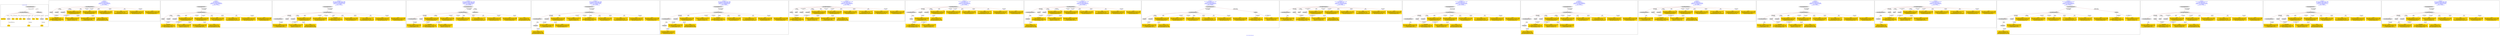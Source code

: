 digraph n0 {
fontcolor="blue"
remincross="true"
label="s10-s-18-artworks.json"
subgraph cluster_0 {
label="1-correct model"
n2[style="filled",color="white",fillcolor="lightgray",label="CulturalHeritageObject1"];
n3[shape="plaintext",style="filled",fillcolor="gold",label="dateCreated"];
n4[style="filled",color="white",fillcolor="lightgray",label="Person1"];
n5[shape="plaintext",style="filled",fillcolor="gold",label="values"];
n6[shape="plaintext",style="filled",fillcolor="gold",label="values"];
n7[shape="plaintext",style="filled",fillcolor="gold",label="values"];
n8[shape="plaintext",style="filled",fillcolor="gold",label="values"];
n9[style="filled",color="white",fillcolor="lightgray",label="Concept1"];
n10[shape="plaintext",style="filled",fillcolor="gold",label="values"];
n11[shape="plaintext",style="filled",fillcolor="gold",label="values"];
n12[style="filled",color="white",fillcolor="lightgray",label="Concept2"];
n13[shape="plaintext",style="filled",fillcolor="gold",label="values"];
n14[style="filled",color="white",fillcolor="lightgray",label="EuropeanaAggregation1"];
n15[style="filled",color="white",fillcolor="lightgray",label="WebResource1"];
n16[shape="plaintext",style="filled",fillcolor="gold",label="values"];
n17[shape="plaintext",style="filled",fillcolor="gold",label="values"];
n18[shape="plaintext",style="filled",fillcolor="gold",label="values"];
}
subgraph cluster_1 {
label="candidate 0\nlink coherence:1.0\nnode coherence:1.0\nconfidence:0.4801321098360325\nmapping score:0.5933773699453442\ncost:12.99996\n-precision:0.54-recall:0.44"
n20[style="filled",color="white",fillcolor="lightgray",label="CulturalHeritageObject1"];
n21[style="filled",color="white",fillcolor="lightgray",label="Person1"];
n22[style="filled",color="white",fillcolor="lightgray",label="Concept1"];
n23[style="filled",color="white",fillcolor="lightgray",label="Document1"];
n24[shape="plaintext",style="filled",fillcolor="gold",label="values\n[CulturalHeritageObject,provenance,0.876]\n[CulturalHeritageObject,description,0.071]\n[CulturalHeritageObject,title,0.036]\n[Document,classLink,0.018]"];
n25[shape="plaintext",style="filled",fillcolor="gold",label="values\n[CulturalHeritageObject,provenance,0.35]\n[CulturalHeritageObject,description,0.329]\n[CulturalHeritageObject,title,0.2]\n[Document,classLink,0.121]"];
n26[shape="plaintext",style="filled",fillcolor="gold",label="values\n[CulturalHeritageObject,description,0.913]\n[CulturalHeritageObject,provenance,0.05]\n[Concept,prefLabel,0.036]\n[CulturalHeritageObject,title,0.001]"];
n27[shape="plaintext",style="filled",fillcolor="gold",label="dateCreated\n[Person,dateOfDeath,0.439]\n[CulturalHeritageObject,created,0.389]\n[CulturalHeritageObject,provenance,0.155]\n[Person,dateOfBirth,0.018]"];
n28[shape="plaintext",style="filled",fillcolor="gold",label="values\n[CulturalHeritageObject,extent,0.599]\n[CulturalHeritageObject,provenance,0.186]\n[Person,nameOfThePerson,0.145]\n[Document,classLink,0.07]"];
n29[shape="plaintext",style="filled",fillcolor="gold",label="values\n[CulturalHeritageObject,provenance,0.429]\n[Person,nameOfThePerson,0.294]\n[Document,classLink,0.159]\n[WebResource,classLink,0.118]"];
n30[shape="plaintext",style="filled",fillcolor="gold",label="values\n[CulturalHeritageObject,medium,0.835]\n[Concept,prefLabel,0.126]\n[CulturalHeritageObject,description,0.038]\n[CulturalHeritageObject,extent,0.001]"];
n31[shape="plaintext",style="filled",fillcolor="gold",label="values\n[CulturalHeritageObject,description,0.491]\n[CulturalHeritageObject,title,0.233]\n[CulturalHeritageObject,provenance,0.152]\n[Document,classLink,0.124]"];
n32[shape="plaintext",style="filled",fillcolor="gold",label="values\n[Document,classLink,0.552]\n[WebResource,classLink,0.433]\n[Person,nameOfThePerson,0.008]\n[CulturalHeritageObject,title,0.006]"];
n33[shape="plaintext",style="filled",fillcolor="gold",label="values\n[CulturalHeritageObject,description,0.588]\n[CulturalHeritageObject,provenance,0.188]\n[CulturalHeritageObject,title,0.137]\n[Document,classLink,0.087]"];
}
subgraph cluster_2 {
label="candidate 1\nlink coherence:1.0\nnode coherence:1.0\nconfidence:0.4801321098360325\nmapping score:0.5933773699453442\ncost:13.99995\n-precision:0.57-recall:0.5"
n35[style="filled",color="white",fillcolor="lightgray",label="CulturalHeritageObject1"];
n36[style="filled",color="white",fillcolor="lightgray",label="Person1"];
n37[style="filled",color="white",fillcolor="lightgray",label="Concept1"];
n38[style="filled",color="white",fillcolor="lightgray",label="Document1"];
n39[style="filled",color="white",fillcolor="lightgray",label="EuropeanaAggregation1"];
n40[shape="plaintext",style="filled",fillcolor="gold",label="values\n[CulturalHeritageObject,provenance,0.876]\n[CulturalHeritageObject,description,0.071]\n[CulturalHeritageObject,title,0.036]\n[Document,classLink,0.018]"];
n41[shape="plaintext",style="filled",fillcolor="gold",label="values\n[CulturalHeritageObject,provenance,0.35]\n[CulturalHeritageObject,description,0.329]\n[CulturalHeritageObject,title,0.2]\n[Document,classLink,0.121]"];
n42[shape="plaintext",style="filled",fillcolor="gold",label="values\n[CulturalHeritageObject,description,0.913]\n[CulturalHeritageObject,provenance,0.05]\n[Concept,prefLabel,0.036]\n[CulturalHeritageObject,title,0.001]"];
n43[shape="plaintext",style="filled",fillcolor="gold",label="dateCreated\n[Person,dateOfDeath,0.439]\n[CulturalHeritageObject,created,0.389]\n[CulturalHeritageObject,provenance,0.155]\n[Person,dateOfBirth,0.018]"];
n44[shape="plaintext",style="filled",fillcolor="gold",label="values\n[CulturalHeritageObject,extent,0.599]\n[CulturalHeritageObject,provenance,0.186]\n[Person,nameOfThePerson,0.145]\n[Document,classLink,0.07]"];
n45[shape="plaintext",style="filled",fillcolor="gold",label="values\n[CulturalHeritageObject,provenance,0.429]\n[Person,nameOfThePerson,0.294]\n[Document,classLink,0.159]\n[WebResource,classLink,0.118]"];
n46[shape="plaintext",style="filled",fillcolor="gold",label="values\n[CulturalHeritageObject,medium,0.835]\n[Concept,prefLabel,0.126]\n[CulturalHeritageObject,description,0.038]\n[CulturalHeritageObject,extent,0.001]"];
n47[shape="plaintext",style="filled",fillcolor="gold",label="values\n[CulturalHeritageObject,description,0.491]\n[CulturalHeritageObject,title,0.233]\n[CulturalHeritageObject,provenance,0.152]\n[Document,classLink,0.124]"];
n48[shape="plaintext",style="filled",fillcolor="gold",label="values\n[Document,classLink,0.552]\n[WebResource,classLink,0.433]\n[Person,nameOfThePerson,0.008]\n[CulturalHeritageObject,title,0.006]"];
n49[shape="plaintext",style="filled",fillcolor="gold",label="values\n[CulturalHeritageObject,description,0.588]\n[CulturalHeritageObject,provenance,0.188]\n[CulturalHeritageObject,title,0.137]\n[Document,classLink,0.087]"];
}
subgraph cluster_3 {
label="candidate 10\nlink coherence:0.9285714285714286\nnode coherence:0.9285714285714286\nconfidence:0.5628486365809199\nmapping score:0.5971400217174495\ncost:112.99995\n-precision:0.57-recall:0.5"
n51[style="filled",color="white",fillcolor="lightgray",label="CulturalHeritageObject1"];
n52[style="filled",color="white",fillcolor="lightgray",label="CulturalHeritageObject2"];
n53[style="filled",color="white",fillcolor="lightgray",label="Person1"];
n54[style="filled",color="white",fillcolor="lightgray",label="Document1"];
n55[style="filled",color="white",fillcolor="lightgray",label="EuropeanaAggregation1"];
n56[shape="plaintext",style="filled",fillcolor="gold",label="values\n[CulturalHeritageObject,provenance,0.876]\n[CulturalHeritageObject,description,0.071]\n[CulturalHeritageObject,title,0.036]\n[Document,classLink,0.018]"];
n57[shape="plaintext",style="filled",fillcolor="gold",label="values\n[CulturalHeritageObject,provenance,0.35]\n[CulturalHeritageObject,description,0.329]\n[CulturalHeritageObject,title,0.2]\n[Document,classLink,0.121]"];
n58[shape="plaintext",style="filled",fillcolor="gold",label="values\n[CulturalHeritageObject,description,0.913]\n[CulturalHeritageObject,provenance,0.05]\n[Concept,prefLabel,0.036]\n[CulturalHeritageObject,title,0.001]"];
n59[shape="plaintext",style="filled",fillcolor="gold",label="dateCreated\n[Person,dateOfDeath,0.439]\n[CulturalHeritageObject,created,0.389]\n[CulturalHeritageObject,provenance,0.155]\n[Person,dateOfBirth,0.018]"];
n60[shape="plaintext",style="filled",fillcolor="gold",label="values\n[CulturalHeritageObject,extent,0.599]\n[CulturalHeritageObject,provenance,0.186]\n[Person,nameOfThePerson,0.145]\n[Document,classLink,0.07]"];
n61[shape="plaintext",style="filled",fillcolor="gold",label="values\n[CulturalHeritageObject,provenance,0.429]\n[Person,nameOfThePerson,0.294]\n[Document,classLink,0.159]\n[WebResource,classLink,0.118]"];
n62[shape="plaintext",style="filled",fillcolor="gold",label="values\n[CulturalHeritageObject,medium,0.835]\n[Concept,prefLabel,0.126]\n[CulturalHeritageObject,description,0.038]\n[CulturalHeritageObject,extent,0.001]"];
n63[shape="plaintext",style="filled",fillcolor="gold",label="values\n[CulturalHeritageObject,description,0.491]\n[CulturalHeritageObject,title,0.233]\n[CulturalHeritageObject,provenance,0.152]\n[Document,classLink,0.124]"];
n64[shape="plaintext",style="filled",fillcolor="gold",label="values\n[Document,classLink,0.552]\n[WebResource,classLink,0.433]\n[Person,nameOfThePerson,0.008]\n[CulturalHeritageObject,title,0.006]"];
n65[shape="plaintext",style="filled",fillcolor="gold",label="values\n[CulturalHeritageObject,description,0.588]\n[CulturalHeritageObject,provenance,0.188]\n[CulturalHeritageObject,title,0.137]\n[Document,classLink,0.087]"];
}
subgraph cluster_4 {
label="candidate 11\nlink coherence:0.9285714285714286\nnode coherence:0.9285714285714286\nconfidence:0.5559552415986536\nmapping score:0.5948422233900275\ncost:112.99994\n-precision:0.64-recall:0.56"
n67[style="filled",color="white",fillcolor="lightgray",label="CulturalHeritageObject1"];
n68[style="filled",color="white",fillcolor="lightgray",label="CulturalHeritageObject2"];
n69[style="filled",color="white",fillcolor="lightgray",label="Person1"];
n70[style="filled",color="white",fillcolor="lightgray",label="EuropeanaAggregation1"];
n71[style="filled",color="white",fillcolor="lightgray",label="WebResource1"];
n72[shape="plaintext",style="filled",fillcolor="gold",label="values\n[CulturalHeritageObject,provenance,0.876]\n[CulturalHeritageObject,description,0.071]\n[CulturalHeritageObject,title,0.036]\n[Document,classLink,0.018]"];
n73[shape="plaintext",style="filled",fillcolor="gold",label="values\n[CulturalHeritageObject,provenance,0.35]\n[CulturalHeritageObject,description,0.329]\n[CulturalHeritageObject,title,0.2]\n[Document,classLink,0.121]"];
n74[shape="plaintext",style="filled",fillcolor="gold",label="values\n[CulturalHeritageObject,description,0.913]\n[CulturalHeritageObject,provenance,0.05]\n[Concept,prefLabel,0.036]\n[CulturalHeritageObject,title,0.001]"];
n75[shape="plaintext",style="filled",fillcolor="gold",label="dateCreated\n[Person,dateOfDeath,0.439]\n[CulturalHeritageObject,created,0.389]\n[CulturalHeritageObject,provenance,0.155]\n[Person,dateOfBirth,0.018]"];
n76[shape="plaintext",style="filled",fillcolor="gold",label="values\n[CulturalHeritageObject,extent,0.599]\n[CulturalHeritageObject,provenance,0.186]\n[Person,nameOfThePerson,0.145]\n[Document,classLink,0.07]"];
n77[shape="plaintext",style="filled",fillcolor="gold",label="values\n[CulturalHeritageObject,provenance,0.429]\n[Person,nameOfThePerson,0.294]\n[Document,classLink,0.159]\n[WebResource,classLink,0.118]"];
n78[shape="plaintext",style="filled",fillcolor="gold",label="values\n[CulturalHeritageObject,medium,0.835]\n[Concept,prefLabel,0.126]\n[CulturalHeritageObject,description,0.038]\n[CulturalHeritageObject,extent,0.001]"];
n79[shape="plaintext",style="filled",fillcolor="gold",label="values\n[Document,classLink,0.552]\n[WebResource,classLink,0.433]\n[Person,nameOfThePerson,0.008]\n[CulturalHeritageObject,title,0.006]"];
n80[shape="plaintext",style="filled",fillcolor="gold",label="values\n[CulturalHeritageObject,description,0.491]\n[CulturalHeritageObject,title,0.233]\n[CulturalHeritageObject,provenance,0.152]\n[Document,classLink,0.124]"];
n81[shape="plaintext",style="filled",fillcolor="gold",label="values\n[CulturalHeritageObject,description,0.588]\n[CulturalHeritageObject,provenance,0.188]\n[CulturalHeritageObject,title,0.137]\n[Document,classLink,0.087]"];
}
subgraph cluster_5 {
label="candidate 12\nlink coherence:0.9285714285714286\nnode coherence:0.9285714285714286\nconfidence:0.5534329853491968\nmapping score:0.5940014713068752\ncost:112.99998\n-precision:0.43-recall:0.38"
n83[style="filled",color="white",fillcolor="lightgray",label="CulturalHeritageObject1"];
n84[style="filled",color="white",fillcolor="lightgray",label="CulturalHeritageObject2"];
n85[style="filled",color="white",fillcolor="lightgray",label="Document1"];
n86[style="filled",color="white",fillcolor="lightgray",label="Document2"];
n87[style="filled",color="white",fillcolor="lightgray",label="EuropeanaAggregation1"];
n88[shape="plaintext",style="filled",fillcolor="gold",label="values\n[CulturalHeritageObject,provenance,0.876]\n[CulturalHeritageObject,description,0.071]\n[CulturalHeritageObject,title,0.036]\n[Document,classLink,0.018]"];
n89[shape="plaintext",style="filled",fillcolor="gold",label="values\n[CulturalHeritageObject,provenance,0.429]\n[Person,nameOfThePerson,0.294]\n[Document,classLink,0.159]\n[WebResource,classLink,0.118]"];
n90[shape="plaintext",style="filled",fillcolor="gold",label="values\n[CulturalHeritageObject,description,0.913]\n[CulturalHeritageObject,provenance,0.05]\n[Concept,prefLabel,0.036]\n[CulturalHeritageObject,title,0.001]"];
n91[shape="plaintext",style="filled",fillcolor="gold",label="dateCreated\n[Person,dateOfDeath,0.439]\n[CulturalHeritageObject,created,0.389]\n[CulturalHeritageObject,provenance,0.155]\n[Person,dateOfBirth,0.018]"];
n92[shape="plaintext",style="filled",fillcolor="gold",label="values\n[CulturalHeritageObject,extent,0.599]\n[CulturalHeritageObject,provenance,0.186]\n[Person,nameOfThePerson,0.145]\n[Document,classLink,0.07]"];
n93[shape="plaintext",style="filled",fillcolor="gold",label="values\n[CulturalHeritageObject,medium,0.835]\n[Concept,prefLabel,0.126]\n[CulturalHeritageObject,description,0.038]\n[CulturalHeritageObject,extent,0.001]"];
n94[shape="plaintext",style="filled",fillcolor="gold",label="values\n[CulturalHeritageObject,description,0.491]\n[CulturalHeritageObject,title,0.233]\n[CulturalHeritageObject,provenance,0.152]\n[Document,classLink,0.124]"];
n95[shape="plaintext",style="filled",fillcolor="gold",label="values\n[CulturalHeritageObject,provenance,0.35]\n[CulturalHeritageObject,description,0.329]\n[CulturalHeritageObject,title,0.2]\n[Document,classLink,0.121]"];
n96[shape="plaintext",style="filled",fillcolor="gold",label="values\n[CulturalHeritageObject,description,0.588]\n[CulturalHeritageObject,provenance,0.188]\n[CulturalHeritageObject,title,0.137]\n[Document,classLink,0.087]"];
n97[shape="plaintext",style="filled",fillcolor="gold",label="values\n[Document,classLink,0.552]\n[WebResource,classLink,0.433]\n[Person,nameOfThePerson,0.008]\n[CulturalHeritageObject,title,0.006]"];
}
subgraph cluster_6 {
label="candidate 13\nlink coherence:0.9285714285714286\nnode coherence:0.9285714285714286\nconfidence:0.5504989620381766\nmapping score:0.5930234635365351\ncost:112.99998\n-precision:0.5-recall:0.44"
n99[style="filled",color="white",fillcolor="lightgray",label="CulturalHeritageObject1"];
n100[style="filled",color="white",fillcolor="lightgray",label="CulturalHeritageObject2"];
n101[style="filled",color="white",fillcolor="lightgray",label="Document1"];
n102[style="filled",color="white",fillcolor="lightgray",label="Document2"];
n103[style="filled",color="white",fillcolor="lightgray",label="EuropeanaAggregation1"];
n104[shape="plaintext",style="filled",fillcolor="gold",label="values\n[CulturalHeritageObject,provenance,0.876]\n[CulturalHeritageObject,description,0.071]\n[CulturalHeritageObject,title,0.036]\n[Document,classLink,0.018]"];
n105[shape="plaintext",style="filled",fillcolor="gold",label="values\n[CulturalHeritageObject,provenance,0.429]\n[Person,nameOfThePerson,0.294]\n[Document,classLink,0.159]\n[WebResource,classLink,0.118]"];
n106[shape="plaintext",style="filled",fillcolor="gold",label="values\n[CulturalHeritageObject,description,0.913]\n[CulturalHeritageObject,provenance,0.05]\n[Concept,prefLabel,0.036]\n[CulturalHeritageObject,title,0.001]"];
n107[shape="plaintext",style="filled",fillcolor="gold",label="dateCreated\n[Person,dateOfDeath,0.439]\n[CulturalHeritageObject,created,0.389]\n[CulturalHeritageObject,provenance,0.155]\n[Person,dateOfBirth,0.018]"];
n108[shape="plaintext",style="filled",fillcolor="gold",label="values\n[CulturalHeritageObject,extent,0.599]\n[CulturalHeritageObject,provenance,0.186]\n[Person,nameOfThePerson,0.145]\n[Document,classLink,0.07]"];
n109[shape="plaintext",style="filled",fillcolor="gold",label="values\n[CulturalHeritageObject,medium,0.835]\n[Concept,prefLabel,0.126]\n[CulturalHeritageObject,description,0.038]\n[CulturalHeritageObject,extent,0.001]"];
n110[shape="plaintext",style="filled",fillcolor="gold",label="values\n[CulturalHeritageObject,provenance,0.35]\n[CulturalHeritageObject,description,0.329]\n[CulturalHeritageObject,title,0.2]\n[Document,classLink,0.121]"];
n111[shape="plaintext",style="filled",fillcolor="gold",label="values\n[Document,classLink,0.552]\n[WebResource,classLink,0.433]\n[Person,nameOfThePerson,0.008]\n[CulturalHeritageObject,title,0.006]"];
n112[shape="plaintext",style="filled",fillcolor="gold",label="values\n[CulturalHeritageObject,description,0.588]\n[CulturalHeritageObject,provenance,0.188]\n[CulturalHeritageObject,title,0.137]\n[Document,classLink,0.087]"];
n113[shape="plaintext",style="filled",fillcolor="gold",label="values\n[CulturalHeritageObject,description,0.491]\n[CulturalHeritageObject,title,0.233]\n[CulturalHeritageObject,provenance,0.152]\n[Document,classLink,0.124]"];
}
subgraph cluster_7 {
label="candidate 14\nlink coherence:0.9285714285714286\nnode coherence:1.0\nconfidence:0.4801321098360325\nmapping score:0.5933773699453442\ncost:13.99996\n-precision:0.5-recall:0.44"
n115[style="filled",color="white",fillcolor="lightgray",label="CulturalHeritageObject1"];
n116[style="filled",color="white",fillcolor="lightgray",label="Person1"];
n117[style="filled",color="white",fillcolor="lightgray",label="Place1"];
n118[style="filled",color="white",fillcolor="lightgray",label="Concept1"];
n119[style="filled",color="white",fillcolor="lightgray",label="Document1"];
n120[shape="plaintext",style="filled",fillcolor="gold",label="values\n[CulturalHeritageObject,provenance,0.876]\n[CulturalHeritageObject,description,0.071]\n[CulturalHeritageObject,title,0.036]\n[Document,classLink,0.018]"];
n121[shape="plaintext",style="filled",fillcolor="gold",label="values\n[CulturalHeritageObject,provenance,0.35]\n[CulturalHeritageObject,description,0.329]\n[CulturalHeritageObject,title,0.2]\n[Document,classLink,0.121]"];
n122[shape="plaintext",style="filled",fillcolor="gold",label="values\n[CulturalHeritageObject,description,0.913]\n[CulturalHeritageObject,provenance,0.05]\n[Concept,prefLabel,0.036]\n[CulturalHeritageObject,title,0.001]"];
n123[shape="plaintext",style="filled",fillcolor="gold",label="dateCreated\n[Person,dateOfDeath,0.439]\n[CulturalHeritageObject,created,0.389]\n[CulturalHeritageObject,provenance,0.155]\n[Person,dateOfBirth,0.018]"];
n124[shape="plaintext",style="filled",fillcolor="gold",label="values\n[CulturalHeritageObject,extent,0.599]\n[CulturalHeritageObject,provenance,0.186]\n[Person,nameOfThePerson,0.145]\n[Document,classLink,0.07]"];
n125[shape="plaintext",style="filled",fillcolor="gold",label="values\n[CulturalHeritageObject,provenance,0.429]\n[Person,nameOfThePerson,0.294]\n[Document,classLink,0.159]\n[WebResource,classLink,0.118]"];
n126[shape="plaintext",style="filled",fillcolor="gold",label="values\n[CulturalHeritageObject,medium,0.835]\n[Concept,prefLabel,0.126]\n[CulturalHeritageObject,description,0.038]\n[CulturalHeritageObject,extent,0.001]"];
n127[shape="plaintext",style="filled",fillcolor="gold",label="values\n[CulturalHeritageObject,description,0.491]\n[CulturalHeritageObject,title,0.233]\n[CulturalHeritageObject,provenance,0.152]\n[Document,classLink,0.124]"];
n128[shape="plaintext",style="filled",fillcolor="gold",label="values\n[Document,classLink,0.552]\n[WebResource,classLink,0.433]\n[Person,nameOfThePerson,0.008]\n[CulturalHeritageObject,title,0.006]"];
n129[shape="plaintext",style="filled",fillcolor="gold",label="values\n[CulturalHeritageObject,description,0.588]\n[CulturalHeritageObject,provenance,0.188]\n[CulturalHeritageObject,title,0.137]\n[Document,classLink,0.087]"];
}
subgraph cluster_8 {
label="candidate 15\nlink coherence:0.9285714285714286\nnode coherence:1.0\nconfidence:0.4801321098360325\nmapping score:0.5933773699453442\ncost:112.99998\n-precision:0.43-recall:0.38"
n131[style="filled",color="white",fillcolor="lightgray",label="CulturalHeritageObject1"];
n132[style="filled",color="white",fillcolor="lightgray",label="CulturalHeritageObject2"];
n133[style="filled",color="white",fillcolor="lightgray",label="Concept1"];
n134[style="filled",color="white",fillcolor="lightgray",label="Document1"];
n135[style="filled",color="white",fillcolor="lightgray",label="Person1"];
n136[shape="plaintext",style="filled",fillcolor="gold",label="values\n[CulturalHeritageObject,provenance,0.876]\n[CulturalHeritageObject,description,0.071]\n[CulturalHeritageObject,title,0.036]\n[Document,classLink,0.018]"];
n137[shape="plaintext",style="filled",fillcolor="gold",label="values\n[CulturalHeritageObject,provenance,0.35]\n[CulturalHeritageObject,description,0.329]\n[CulturalHeritageObject,title,0.2]\n[Document,classLink,0.121]"];
n138[shape="plaintext",style="filled",fillcolor="gold",label="values\n[CulturalHeritageObject,description,0.913]\n[CulturalHeritageObject,provenance,0.05]\n[Concept,prefLabel,0.036]\n[CulturalHeritageObject,title,0.001]"];
n139[shape="plaintext",style="filled",fillcolor="gold",label="dateCreated\n[Person,dateOfDeath,0.439]\n[CulturalHeritageObject,created,0.389]\n[CulturalHeritageObject,provenance,0.155]\n[Person,dateOfBirth,0.018]"];
n140[shape="plaintext",style="filled",fillcolor="gold",label="values\n[CulturalHeritageObject,extent,0.599]\n[CulturalHeritageObject,provenance,0.186]\n[Person,nameOfThePerson,0.145]\n[Document,classLink,0.07]"];
n141[shape="plaintext",style="filled",fillcolor="gold",label="values\n[CulturalHeritageObject,provenance,0.429]\n[Person,nameOfThePerson,0.294]\n[Document,classLink,0.159]\n[WebResource,classLink,0.118]"];
n142[shape="plaintext",style="filled",fillcolor="gold",label="values\n[CulturalHeritageObject,medium,0.835]\n[Concept,prefLabel,0.126]\n[CulturalHeritageObject,description,0.038]\n[CulturalHeritageObject,extent,0.001]"];
n143[shape="plaintext",style="filled",fillcolor="gold",label="values\n[CulturalHeritageObject,description,0.491]\n[CulturalHeritageObject,title,0.233]\n[CulturalHeritageObject,provenance,0.152]\n[Document,classLink,0.124]"];
n144[shape="plaintext",style="filled",fillcolor="gold",label="values\n[Document,classLink,0.552]\n[WebResource,classLink,0.433]\n[Person,nameOfThePerson,0.008]\n[CulturalHeritageObject,title,0.006]"];
n145[shape="plaintext",style="filled",fillcolor="gold",label="values\n[CulturalHeritageObject,description,0.588]\n[CulturalHeritageObject,provenance,0.188]\n[CulturalHeritageObject,title,0.137]\n[Document,classLink,0.087]"];
}
subgraph cluster_9 {
label="candidate 16\nlink coherence:0.9285714285714286\nnode coherence:1.0\nconfidence:0.4801321098360325\nmapping score:0.5933773699453442\ncost:113.009962\n-precision:0.43-recall:0.38"
n147[style="filled",color="white",fillcolor="lightgray",label="CulturalHeritageObject1"];
n148[style="filled",color="white",fillcolor="lightgray",label="CulturalHeritageObject2"];
n149[style="filled",color="white",fillcolor="lightgray",label="Person1"];
n150[style="filled",color="white",fillcolor="lightgray",label="Document2"];
n151[style="filled",color="white",fillcolor="lightgray",label="Concept1"];
n152[shape="plaintext",style="filled",fillcolor="gold",label="values\n[CulturalHeritageObject,provenance,0.876]\n[CulturalHeritageObject,description,0.071]\n[CulturalHeritageObject,title,0.036]\n[Document,classLink,0.018]"];
n153[shape="plaintext",style="filled",fillcolor="gold",label="values\n[CulturalHeritageObject,provenance,0.35]\n[CulturalHeritageObject,description,0.329]\n[CulturalHeritageObject,title,0.2]\n[Document,classLink,0.121]"];
n154[shape="plaintext",style="filled",fillcolor="gold",label="values\n[CulturalHeritageObject,description,0.913]\n[CulturalHeritageObject,provenance,0.05]\n[Concept,prefLabel,0.036]\n[CulturalHeritageObject,title,0.001]"];
n155[shape="plaintext",style="filled",fillcolor="gold",label="dateCreated\n[Person,dateOfDeath,0.439]\n[CulturalHeritageObject,created,0.389]\n[CulturalHeritageObject,provenance,0.155]\n[Person,dateOfBirth,0.018]"];
n156[shape="plaintext",style="filled",fillcolor="gold",label="values\n[CulturalHeritageObject,extent,0.599]\n[CulturalHeritageObject,provenance,0.186]\n[Person,nameOfThePerson,0.145]\n[Document,classLink,0.07]"];
n157[shape="plaintext",style="filled",fillcolor="gold",label="values\n[CulturalHeritageObject,provenance,0.429]\n[Person,nameOfThePerson,0.294]\n[Document,classLink,0.159]\n[WebResource,classLink,0.118]"];
n158[shape="plaintext",style="filled",fillcolor="gold",label="values\n[CulturalHeritageObject,medium,0.835]\n[Concept,prefLabel,0.126]\n[CulturalHeritageObject,description,0.038]\n[CulturalHeritageObject,extent,0.001]"];
n159[shape="plaintext",style="filled",fillcolor="gold",label="values\n[CulturalHeritageObject,description,0.491]\n[CulturalHeritageObject,title,0.233]\n[CulturalHeritageObject,provenance,0.152]\n[Document,classLink,0.124]"];
n160[shape="plaintext",style="filled",fillcolor="gold",label="values\n[CulturalHeritageObject,description,0.588]\n[CulturalHeritageObject,provenance,0.188]\n[CulturalHeritageObject,title,0.137]\n[Document,classLink,0.087]"];
n161[shape="plaintext",style="filled",fillcolor="gold",label="values\n[Document,classLink,0.552]\n[WebResource,classLink,0.433]\n[Person,nameOfThePerson,0.008]\n[CulturalHeritageObject,title,0.006]"];
}
subgraph cluster_10 {
label="candidate 17\nlink coherence:0.9285714285714286\nnode coherence:1.0\nconfidence:0.4801321098360325\nmapping score:0.5933773699453442\ncost:113.009982\n-precision:0.5-recall:0.44"
n163[style="filled",color="white",fillcolor="lightgray",label="CulturalHeritageObject1"];
n164[style="filled",color="white",fillcolor="lightgray",label="Concept1"];
n165[style="filled",color="white",fillcolor="lightgray",label="Document1"];
n166[style="filled",color="white",fillcolor="lightgray",label="EuropeanaAggregation1"];
n167[style="filled",color="white",fillcolor="lightgray",label="Person1"];
n168[shape="plaintext",style="filled",fillcolor="gold",label="values\n[CulturalHeritageObject,provenance,0.876]\n[CulturalHeritageObject,description,0.071]\n[CulturalHeritageObject,title,0.036]\n[Document,classLink,0.018]"];
n169[shape="plaintext",style="filled",fillcolor="gold",label="values\n[CulturalHeritageObject,provenance,0.35]\n[CulturalHeritageObject,description,0.329]\n[CulturalHeritageObject,title,0.2]\n[Document,classLink,0.121]"];
n170[shape="plaintext",style="filled",fillcolor="gold",label="values\n[CulturalHeritageObject,description,0.913]\n[CulturalHeritageObject,provenance,0.05]\n[Concept,prefLabel,0.036]\n[CulturalHeritageObject,title,0.001]"];
n171[shape="plaintext",style="filled",fillcolor="gold",label="dateCreated\n[Person,dateOfDeath,0.439]\n[CulturalHeritageObject,created,0.389]\n[CulturalHeritageObject,provenance,0.155]\n[Person,dateOfBirth,0.018]"];
n172[shape="plaintext",style="filled",fillcolor="gold",label="values\n[CulturalHeritageObject,extent,0.599]\n[CulturalHeritageObject,provenance,0.186]\n[Person,nameOfThePerson,0.145]\n[Document,classLink,0.07]"];
n173[shape="plaintext",style="filled",fillcolor="gold",label="values\n[CulturalHeritageObject,provenance,0.429]\n[Person,nameOfThePerson,0.294]\n[Document,classLink,0.159]\n[WebResource,classLink,0.118]"];
n174[shape="plaintext",style="filled",fillcolor="gold",label="values\n[CulturalHeritageObject,medium,0.835]\n[Concept,prefLabel,0.126]\n[CulturalHeritageObject,description,0.038]\n[CulturalHeritageObject,extent,0.001]"];
n175[shape="plaintext",style="filled",fillcolor="gold",label="values\n[CulturalHeritageObject,description,0.491]\n[CulturalHeritageObject,title,0.233]\n[CulturalHeritageObject,provenance,0.152]\n[Document,classLink,0.124]"];
n176[shape="plaintext",style="filled",fillcolor="gold",label="values\n[Document,classLink,0.552]\n[WebResource,classLink,0.433]\n[Person,nameOfThePerson,0.008]\n[CulturalHeritageObject,title,0.006]"];
n177[shape="plaintext",style="filled",fillcolor="gold",label="values\n[CulturalHeritageObject,description,0.588]\n[CulturalHeritageObject,provenance,0.188]\n[CulturalHeritageObject,title,0.137]\n[Document,classLink,0.087]"];
}
subgraph cluster_11 {
label="candidate 18\nlink coherence:0.9285714285714286\nnode coherence:1.0\nconfidence:0.47661072009015293\nmapping score:0.5922035733633843\ncost:13.99996\n-precision:0.43-recall:0.38"
n179[style="filled",color="white",fillcolor="lightgray",label="CulturalHeritageObject1"];
n180[style="filled",color="white",fillcolor="lightgray",label="CulturalHeritageObject2"];
n181[style="filled",color="white",fillcolor="lightgray",label="Person1"];
n182[style="filled",color="white",fillcolor="lightgray",label="Place1"];
n183[style="filled",color="white",fillcolor="lightgray",label="Document1"];
n184[shape="plaintext",style="filled",fillcolor="gold",label="values\n[CulturalHeritageObject,provenance,0.876]\n[CulturalHeritageObject,description,0.071]\n[CulturalHeritageObject,title,0.036]\n[Document,classLink,0.018]"];
n185[shape="plaintext",style="filled",fillcolor="gold",label="values\n[CulturalHeritageObject,provenance,0.35]\n[CulturalHeritageObject,description,0.329]\n[CulturalHeritageObject,title,0.2]\n[Document,classLink,0.121]"];
n186[shape="plaintext",style="filled",fillcolor="gold",label="dateCreated\n[Person,dateOfDeath,0.439]\n[CulturalHeritageObject,created,0.389]\n[CulturalHeritageObject,provenance,0.155]\n[Person,dateOfBirth,0.018]"];
n187[shape="plaintext",style="filled",fillcolor="gold",label="values\n[CulturalHeritageObject,extent,0.599]\n[CulturalHeritageObject,provenance,0.186]\n[Person,nameOfThePerson,0.145]\n[Document,classLink,0.07]"];
n188[shape="plaintext",style="filled",fillcolor="gold",label="values\n[CulturalHeritageObject,provenance,0.429]\n[Person,nameOfThePerson,0.294]\n[Document,classLink,0.159]\n[WebResource,classLink,0.118]"];
n189[shape="plaintext",style="filled",fillcolor="gold",label="values\n[CulturalHeritageObject,medium,0.835]\n[Concept,prefLabel,0.126]\n[CulturalHeritageObject,description,0.038]\n[CulturalHeritageObject,extent,0.001]"];
n190[shape="plaintext",style="filled",fillcolor="gold",label="values\n[CulturalHeritageObject,description,0.491]\n[CulturalHeritageObject,title,0.233]\n[CulturalHeritageObject,provenance,0.152]\n[Document,classLink,0.124]"];
n191[shape="plaintext",style="filled",fillcolor="gold",label="values\n[Document,classLink,0.552]\n[WebResource,classLink,0.433]\n[Person,nameOfThePerson,0.008]\n[CulturalHeritageObject,title,0.006]"];
n192[shape="plaintext",style="filled",fillcolor="gold",label="values\n[CulturalHeritageObject,description,0.588]\n[CulturalHeritageObject,provenance,0.188]\n[CulturalHeritageObject,title,0.137]\n[Document,classLink,0.087]"];
n193[shape="plaintext",style="filled",fillcolor="gold",label="values\n[CulturalHeritageObject,description,0.913]\n[CulturalHeritageObject,provenance,0.05]\n[Concept,prefLabel,0.036]\n[CulturalHeritageObject,title,0.001]"];
}
subgraph cluster_12 {
label="candidate 19\nlink coherence:0.9285714285714286\nnode coherence:1.0\nconfidence:0.47661072009015293\nmapping score:0.5922035733633843\ncost:113.009962\n-precision:0.43-recall:0.38"
n195[style="filled",color="white",fillcolor="lightgray",label="CulturalHeritageObject1"];
n196[style="filled",color="white",fillcolor="lightgray",label="CulturalHeritageObject2"];
n197[style="filled",color="white",fillcolor="lightgray",label="Person1"];
n198[style="filled",color="white",fillcolor="lightgray",label="Document1"];
n199[style="filled",color="white",fillcolor="lightgray",label="EuropeanaAggregation1"];
n200[shape="plaintext",style="filled",fillcolor="gold",label="values\n[CulturalHeritageObject,provenance,0.876]\n[CulturalHeritageObject,description,0.071]\n[CulturalHeritageObject,title,0.036]\n[Document,classLink,0.018]"];
n201[shape="plaintext",style="filled",fillcolor="gold",label="values\n[CulturalHeritageObject,provenance,0.35]\n[CulturalHeritageObject,description,0.329]\n[CulturalHeritageObject,title,0.2]\n[Document,classLink,0.121]"];
n202[shape="plaintext",style="filled",fillcolor="gold",label="dateCreated\n[Person,dateOfDeath,0.439]\n[CulturalHeritageObject,created,0.389]\n[CulturalHeritageObject,provenance,0.155]\n[Person,dateOfBirth,0.018]"];
n203[shape="plaintext",style="filled",fillcolor="gold",label="values\n[CulturalHeritageObject,extent,0.599]\n[CulturalHeritageObject,provenance,0.186]\n[Person,nameOfThePerson,0.145]\n[Document,classLink,0.07]"];
n204[shape="plaintext",style="filled",fillcolor="gold",label="values\n[CulturalHeritageObject,provenance,0.429]\n[Person,nameOfThePerson,0.294]\n[Document,classLink,0.159]\n[WebResource,classLink,0.118]"];
n205[shape="plaintext",style="filled",fillcolor="gold",label="values\n[CulturalHeritageObject,medium,0.835]\n[Concept,prefLabel,0.126]\n[CulturalHeritageObject,description,0.038]\n[CulturalHeritageObject,extent,0.001]"];
n206[shape="plaintext",style="filled",fillcolor="gold",label="values\n[CulturalHeritageObject,description,0.491]\n[CulturalHeritageObject,title,0.233]\n[CulturalHeritageObject,provenance,0.152]\n[Document,classLink,0.124]"];
n207[shape="plaintext",style="filled",fillcolor="gold",label="values\n[Document,classLink,0.552]\n[WebResource,classLink,0.433]\n[Person,nameOfThePerson,0.008]\n[CulturalHeritageObject,title,0.006]"];
n208[shape="plaintext",style="filled",fillcolor="gold",label="values\n[CulturalHeritageObject,description,0.588]\n[CulturalHeritageObject,provenance,0.188]\n[CulturalHeritageObject,title,0.137]\n[Document,classLink,0.087]"];
n209[shape="plaintext",style="filled",fillcolor="gold",label="values\n[CulturalHeritageObject,description,0.913]\n[CulturalHeritageObject,provenance,0.05]\n[Concept,prefLabel,0.036]\n[CulturalHeritageObject,title,0.001]"];
}
subgraph cluster_13 {
label="candidate 2\nlink coherence:1.0\nnode coherence:1.0\nconfidence:0.4801321098360325\nmapping score:0.5933773699453442\ncost:14.99994\n-precision:0.53-recall:0.5"
n211[style="filled",color="white",fillcolor="lightgray",label="CulturalHeritageObject1"];
n212[style="filled",color="white",fillcolor="lightgray",label="CulturalHeritageObject2"];
n213[style="filled",color="white",fillcolor="lightgray",label="Person1"];
n214[style="filled",color="white",fillcolor="lightgray",label="Concept1"];
n215[style="filled",color="white",fillcolor="lightgray",label="Document2"];
n216[style="filled",color="white",fillcolor="lightgray",label="EuropeanaAggregation1"];
n217[shape="plaintext",style="filled",fillcolor="gold",label="values\n[CulturalHeritageObject,provenance,0.876]\n[CulturalHeritageObject,description,0.071]\n[CulturalHeritageObject,title,0.036]\n[Document,classLink,0.018]"];
n218[shape="plaintext",style="filled",fillcolor="gold",label="values\n[CulturalHeritageObject,provenance,0.35]\n[CulturalHeritageObject,description,0.329]\n[CulturalHeritageObject,title,0.2]\n[Document,classLink,0.121]"];
n219[shape="plaintext",style="filled",fillcolor="gold",label="values\n[CulturalHeritageObject,description,0.913]\n[CulturalHeritageObject,provenance,0.05]\n[Concept,prefLabel,0.036]\n[CulturalHeritageObject,title,0.001]"];
n220[shape="plaintext",style="filled",fillcolor="gold",label="dateCreated\n[Person,dateOfDeath,0.439]\n[CulturalHeritageObject,created,0.389]\n[CulturalHeritageObject,provenance,0.155]\n[Person,dateOfBirth,0.018]"];
n221[shape="plaintext",style="filled",fillcolor="gold",label="values\n[CulturalHeritageObject,extent,0.599]\n[CulturalHeritageObject,provenance,0.186]\n[Person,nameOfThePerson,0.145]\n[Document,classLink,0.07]"];
n222[shape="plaintext",style="filled",fillcolor="gold",label="values\n[CulturalHeritageObject,provenance,0.429]\n[Person,nameOfThePerson,0.294]\n[Document,classLink,0.159]\n[WebResource,classLink,0.118]"];
n223[shape="plaintext",style="filled",fillcolor="gold",label="values\n[CulturalHeritageObject,medium,0.835]\n[Concept,prefLabel,0.126]\n[CulturalHeritageObject,description,0.038]\n[CulturalHeritageObject,extent,0.001]"];
n224[shape="plaintext",style="filled",fillcolor="gold",label="values\n[CulturalHeritageObject,description,0.491]\n[CulturalHeritageObject,title,0.233]\n[CulturalHeritageObject,provenance,0.152]\n[Document,classLink,0.124]"];
n225[shape="plaintext",style="filled",fillcolor="gold",label="values\n[CulturalHeritageObject,description,0.588]\n[CulturalHeritageObject,provenance,0.188]\n[CulturalHeritageObject,title,0.137]\n[Document,classLink,0.087]"];
n226[shape="plaintext",style="filled",fillcolor="gold",label="values\n[Document,classLink,0.552]\n[WebResource,classLink,0.433]\n[Person,nameOfThePerson,0.008]\n[CulturalHeritageObject,title,0.006]"];
}
subgraph cluster_14 {
label="candidate 3\nlink coherence:1.0\nnode coherence:1.0\nconfidence:0.47661072009015293\nmapping score:0.5922035733633843\ncost:12.99996\n-precision:0.46-recall:0.38"
n228[style="filled",color="white",fillcolor="lightgray",label="CulturalHeritageObject1"];
n229[style="filled",color="white",fillcolor="lightgray",label="CulturalHeritageObject2"];
n230[style="filled",color="white",fillcolor="lightgray",label="Person1"];
n231[style="filled",color="white",fillcolor="lightgray",label="Document1"];
n232[shape="plaintext",style="filled",fillcolor="gold",label="values\n[CulturalHeritageObject,provenance,0.876]\n[CulturalHeritageObject,description,0.071]\n[CulturalHeritageObject,title,0.036]\n[Document,classLink,0.018]"];
n233[shape="plaintext",style="filled",fillcolor="gold",label="values\n[CulturalHeritageObject,provenance,0.35]\n[CulturalHeritageObject,description,0.329]\n[CulturalHeritageObject,title,0.2]\n[Document,classLink,0.121]"];
n234[shape="plaintext",style="filled",fillcolor="gold",label="dateCreated\n[Person,dateOfDeath,0.439]\n[CulturalHeritageObject,created,0.389]\n[CulturalHeritageObject,provenance,0.155]\n[Person,dateOfBirth,0.018]"];
n235[shape="plaintext",style="filled",fillcolor="gold",label="values\n[CulturalHeritageObject,extent,0.599]\n[CulturalHeritageObject,provenance,0.186]\n[Person,nameOfThePerson,0.145]\n[Document,classLink,0.07]"];
n236[shape="plaintext",style="filled",fillcolor="gold",label="values\n[CulturalHeritageObject,provenance,0.429]\n[Person,nameOfThePerson,0.294]\n[Document,classLink,0.159]\n[WebResource,classLink,0.118]"];
n237[shape="plaintext",style="filled",fillcolor="gold",label="values\n[CulturalHeritageObject,medium,0.835]\n[Concept,prefLabel,0.126]\n[CulturalHeritageObject,description,0.038]\n[CulturalHeritageObject,extent,0.001]"];
n238[shape="plaintext",style="filled",fillcolor="gold",label="values\n[CulturalHeritageObject,description,0.491]\n[CulturalHeritageObject,title,0.233]\n[CulturalHeritageObject,provenance,0.152]\n[Document,classLink,0.124]"];
n239[shape="plaintext",style="filled",fillcolor="gold",label="values\n[Document,classLink,0.552]\n[WebResource,classLink,0.433]\n[Person,nameOfThePerson,0.008]\n[CulturalHeritageObject,title,0.006]"];
n240[shape="plaintext",style="filled",fillcolor="gold",label="values\n[CulturalHeritageObject,description,0.588]\n[CulturalHeritageObject,provenance,0.188]\n[CulturalHeritageObject,title,0.137]\n[Document,classLink,0.087]"];
n241[shape="plaintext",style="filled",fillcolor="gold",label="values\n[CulturalHeritageObject,description,0.913]\n[CulturalHeritageObject,provenance,0.05]\n[Concept,prefLabel,0.036]\n[CulturalHeritageObject,title,0.001]"];
}
subgraph cluster_15 {
label="candidate 4\nlink coherence:1.0\nnode coherence:1.0\nconfidence:0.47661072009015293\nmapping score:0.5922035733633843\ncost:13.99995\n-precision:0.5-recall:0.44"
n243[style="filled",color="white",fillcolor="lightgray",label="CulturalHeritageObject1"];
n244[style="filled",color="white",fillcolor="lightgray",label="CulturalHeritageObject2"];
n245[style="filled",color="white",fillcolor="lightgray",label="Person1"];
n246[style="filled",color="white",fillcolor="lightgray",label="Document1"];
n247[style="filled",color="white",fillcolor="lightgray",label="EuropeanaAggregation1"];
n248[shape="plaintext",style="filled",fillcolor="gold",label="values\n[CulturalHeritageObject,provenance,0.876]\n[CulturalHeritageObject,description,0.071]\n[CulturalHeritageObject,title,0.036]\n[Document,classLink,0.018]"];
n249[shape="plaintext",style="filled",fillcolor="gold",label="values\n[CulturalHeritageObject,provenance,0.35]\n[CulturalHeritageObject,description,0.329]\n[CulturalHeritageObject,title,0.2]\n[Document,classLink,0.121]"];
n250[shape="plaintext",style="filled",fillcolor="gold",label="dateCreated\n[Person,dateOfDeath,0.439]\n[CulturalHeritageObject,created,0.389]\n[CulturalHeritageObject,provenance,0.155]\n[Person,dateOfBirth,0.018]"];
n251[shape="plaintext",style="filled",fillcolor="gold",label="values\n[CulturalHeritageObject,extent,0.599]\n[CulturalHeritageObject,provenance,0.186]\n[Person,nameOfThePerson,0.145]\n[Document,classLink,0.07]"];
n252[shape="plaintext",style="filled",fillcolor="gold",label="values\n[CulturalHeritageObject,provenance,0.429]\n[Person,nameOfThePerson,0.294]\n[Document,classLink,0.159]\n[WebResource,classLink,0.118]"];
n253[shape="plaintext",style="filled",fillcolor="gold",label="values\n[CulturalHeritageObject,medium,0.835]\n[Concept,prefLabel,0.126]\n[CulturalHeritageObject,description,0.038]\n[CulturalHeritageObject,extent,0.001]"];
n254[shape="plaintext",style="filled",fillcolor="gold",label="values\n[CulturalHeritageObject,description,0.491]\n[CulturalHeritageObject,title,0.233]\n[CulturalHeritageObject,provenance,0.152]\n[Document,classLink,0.124]"];
n255[shape="plaintext",style="filled",fillcolor="gold",label="values\n[Document,classLink,0.552]\n[WebResource,classLink,0.433]\n[Person,nameOfThePerson,0.008]\n[CulturalHeritageObject,title,0.006]"];
n256[shape="plaintext",style="filled",fillcolor="gold",label="values\n[CulturalHeritageObject,description,0.588]\n[CulturalHeritageObject,provenance,0.188]\n[CulturalHeritageObject,title,0.137]\n[Document,classLink,0.087]"];
n257[shape="plaintext",style="filled",fillcolor="gold",label="values\n[CulturalHeritageObject,description,0.913]\n[CulturalHeritageObject,provenance,0.05]\n[Concept,prefLabel,0.036]\n[CulturalHeritageObject,title,0.001]"];
}
subgraph cluster_16 {
label="candidate 5\nlink coherence:0.9333333333333333\nnode coherence:1.0\nconfidence:0.4801321098360325\nmapping score:0.5933773699453442\ncost:14.99995\n-precision:0.47-recall:0.44"
n259[style="filled",color="white",fillcolor="lightgray",label="CulturalHeritageObject1"];
n260[style="filled",color="white",fillcolor="lightgray",label="CulturalHeritageObject2"];
n261[style="filled",color="white",fillcolor="lightgray",label="Person1"];
n262[style="filled",color="white",fillcolor="lightgray",label="Place1"];
n263[style="filled",color="white",fillcolor="lightgray",label="Concept1"];
n264[style="filled",color="white",fillcolor="lightgray",label="Document2"];
n265[shape="plaintext",style="filled",fillcolor="gold",label="values\n[CulturalHeritageObject,provenance,0.876]\n[CulturalHeritageObject,description,0.071]\n[CulturalHeritageObject,title,0.036]\n[Document,classLink,0.018]"];
n266[shape="plaintext",style="filled",fillcolor="gold",label="values\n[CulturalHeritageObject,provenance,0.35]\n[CulturalHeritageObject,description,0.329]\n[CulturalHeritageObject,title,0.2]\n[Document,classLink,0.121]"];
n267[shape="plaintext",style="filled",fillcolor="gold",label="values\n[CulturalHeritageObject,description,0.913]\n[CulturalHeritageObject,provenance,0.05]\n[Concept,prefLabel,0.036]\n[CulturalHeritageObject,title,0.001]"];
n268[shape="plaintext",style="filled",fillcolor="gold",label="dateCreated\n[Person,dateOfDeath,0.439]\n[CulturalHeritageObject,created,0.389]\n[CulturalHeritageObject,provenance,0.155]\n[Person,dateOfBirth,0.018]"];
n269[shape="plaintext",style="filled",fillcolor="gold",label="values\n[CulturalHeritageObject,extent,0.599]\n[CulturalHeritageObject,provenance,0.186]\n[Person,nameOfThePerson,0.145]\n[Document,classLink,0.07]"];
n270[shape="plaintext",style="filled",fillcolor="gold",label="values\n[CulturalHeritageObject,provenance,0.429]\n[Person,nameOfThePerson,0.294]\n[Document,classLink,0.159]\n[WebResource,classLink,0.118]"];
n271[shape="plaintext",style="filled",fillcolor="gold",label="values\n[CulturalHeritageObject,medium,0.835]\n[Concept,prefLabel,0.126]\n[CulturalHeritageObject,description,0.038]\n[CulturalHeritageObject,extent,0.001]"];
n272[shape="plaintext",style="filled",fillcolor="gold",label="values\n[CulturalHeritageObject,description,0.491]\n[CulturalHeritageObject,title,0.233]\n[CulturalHeritageObject,provenance,0.152]\n[Document,classLink,0.124]"];
n273[shape="plaintext",style="filled",fillcolor="gold",label="values\n[CulturalHeritageObject,description,0.588]\n[CulturalHeritageObject,provenance,0.188]\n[CulturalHeritageObject,title,0.137]\n[Document,classLink,0.087]"];
n274[shape="plaintext",style="filled",fillcolor="gold",label="values\n[Document,classLink,0.552]\n[WebResource,classLink,0.433]\n[Person,nameOfThePerson,0.008]\n[CulturalHeritageObject,title,0.006]"];
}
subgraph cluster_17 {
label="candidate 6\nlink coherence:0.9333333333333333\nnode coherence:1.0\nconfidence:0.4801321098360325\nmapping score:0.5933773699453442\ncost:114.009972\n-precision:0.47-recall:0.44"
n276[style="filled",color="white",fillcolor="lightgray",label="CulturalHeritageObject1"];
n277[style="filled",color="white",fillcolor="lightgray",label="CulturalHeritageObject2"];
n278[style="filled",color="white",fillcolor="lightgray",label="Concept1"];
n279[style="filled",color="white",fillcolor="lightgray",label="Document2"];
n280[style="filled",color="white",fillcolor="lightgray",label="EuropeanaAggregation1"];
n281[style="filled",color="white",fillcolor="lightgray",label="Person1"];
n282[shape="plaintext",style="filled",fillcolor="gold",label="values\n[CulturalHeritageObject,provenance,0.876]\n[CulturalHeritageObject,description,0.071]\n[CulturalHeritageObject,title,0.036]\n[Document,classLink,0.018]"];
n283[shape="plaintext",style="filled",fillcolor="gold",label="values\n[CulturalHeritageObject,provenance,0.35]\n[CulturalHeritageObject,description,0.329]\n[CulturalHeritageObject,title,0.2]\n[Document,classLink,0.121]"];
n284[shape="plaintext",style="filled",fillcolor="gold",label="values\n[CulturalHeritageObject,description,0.913]\n[CulturalHeritageObject,provenance,0.05]\n[Concept,prefLabel,0.036]\n[CulturalHeritageObject,title,0.001]"];
n285[shape="plaintext",style="filled",fillcolor="gold",label="dateCreated\n[Person,dateOfDeath,0.439]\n[CulturalHeritageObject,created,0.389]\n[CulturalHeritageObject,provenance,0.155]\n[Person,dateOfBirth,0.018]"];
n286[shape="plaintext",style="filled",fillcolor="gold",label="values\n[CulturalHeritageObject,extent,0.599]\n[CulturalHeritageObject,provenance,0.186]\n[Person,nameOfThePerson,0.145]\n[Document,classLink,0.07]"];
n287[shape="plaintext",style="filled",fillcolor="gold",label="values\n[CulturalHeritageObject,provenance,0.429]\n[Person,nameOfThePerson,0.294]\n[Document,classLink,0.159]\n[WebResource,classLink,0.118]"];
n288[shape="plaintext",style="filled",fillcolor="gold",label="values\n[CulturalHeritageObject,medium,0.835]\n[Concept,prefLabel,0.126]\n[CulturalHeritageObject,description,0.038]\n[CulturalHeritageObject,extent,0.001]"];
n289[shape="plaintext",style="filled",fillcolor="gold",label="values\n[CulturalHeritageObject,description,0.491]\n[CulturalHeritageObject,title,0.233]\n[CulturalHeritageObject,provenance,0.152]\n[Document,classLink,0.124]"];
n290[shape="plaintext",style="filled",fillcolor="gold",label="values\n[CulturalHeritageObject,description,0.588]\n[CulturalHeritageObject,provenance,0.188]\n[CulturalHeritageObject,title,0.137]\n[Document,classLink,0.087]"];
n291[shape="plaintext",style="filled",fillcolor="gold",label="values\n[Document,classLink,0.552]\n[WebResource,classLink,0.433]\n[Person,nameOfThePerson,0.008]\n[CulturalHeritageObject,title,0.006]"];
}
subgraph cluster_18 {
label="candidate 7\nlink coherence:0.9333333333333333\nnode coherence:1.0\nconfidence:0.47661072009015293\nmapping score:0.5922035733633843\ncost:14.99995\n-precision:0.47-recall:0.44"
n293[style="filled",color="white",fillcolor="lightgray",label="CulturalHeritageObject1"];
n294[style="filled",color="white",fillcolor="lightgray",label="CulturalHeritageObject2"];
n295[style="filled",color="white",fillcolor="lightgray",label="Person1"];
n296[style="filled",color="white",fillcolor="lightgray",label="Place1"];
n297[style="filled",color="white",fillcolor="lightgray",label="Document1"];
n298[style="filled",color="white",fillcolor="lightgray",label="EuropeanaAggregation1"];
n299[shape="plaintext",style="filled",fillcolor="gold",label="values\n[CulturalHeritageObject,provenance,0.876]\n[CulturalHeritageObject,description,0.071]\n[CulturalHeritageObject,title,0.036]\n[Document,classLink,0.018]"];
n300[shape="plaintext",style="filled",fillcolor="gold",label="values\n[CulturalHeritageObject,provenance,0.35]\n[CulturalHeritageObject,description,0.329]\n[CulturalHeritageObject,title,0.2]\n[Document,classLink,0.121]"];
n301[shape="plaintext",style="filled",fillcolor="gold",label="dateCreated\n[Person,dateOfDeath,0.439]\n[CulturalHeritageObject,created,0.389]\n[CulturalHeritageObject,provenance,0.155]\n[Person,dateOfBirth,0.018]"];
n302[shape="plaintext",style="filled",fillcolor="gold",label="values\n[CulturalHeritageObject,extent,0.599]\n[CulturalHeritageObject,provenance,0.186]\n[Person,nameOfThePerson,0.145]\n[Document,classLink,0.07]"];
n303[shape="plaintext",style="filled",fillcolor="gold",label="values\n[CulturalHeritageObject,provenance,0.429]\n[Person,nameOfThePerson,0.294]\n[Document,classLink,0.159]\n[WebResource,classLink,0.118]"];
n304[shape="plaintext",style="filled",fillcolor="gold",label="values\n[CulturalHeritageObject,medium,0.835]\n[Concept,prefLabel,0.126]\n[CulturalHeritageObject,description,0.038]\n[CulturalHeritageObject,extent,0.001]"];
n305[shape="plaintext",style="filled",fillcolor="gold",label="values\n[CulturalHeritageObject,description,0.491]\n[CulturalHeritageObject,title,0.233]\n[CulturalHeritageObject,provenance,0.152]\n[Document,classLink,0.124]"];
n306[shape="plaintext",style="filled",fillcolor="gold",label="values\n[Document,classLink,0.552]\n[WebResource,classLink,0.433]\n[Person,nameOfThePerson,0.008]\n[CulturalHeritageObject,title,0.006]"];
n307[shape="plaintext",style="filled",fillcolor="gold",label="values\n[CulturalHeritageObject,description,0.588]\n[CulturalHeritageObject,provenance,0.188]\n[CulturalHeritageObject,title,0.137]\n[Document,classLink,0.087]"];
n308[shape="plaintext",style="filled",fillcolor="gold",label="values\n[CulturalHeritageObject,description,0.913]\n[CulturalHeritageObject,provenance,0.05]\n[Concept,prefLabel,0.036]\n[CulturalHeritageObject,title,0.001]"];
}
subgraph cluster_19 {
label="candidate 8\nlink coherence:0.9285714285714286\nnode coherence:0.9285714285714286\nconfidence:0.5678744729625\nmapping score:0.5988153005113096\ncost:112.99995\n-precision:0.5-recall:0.44"
n310[style="filled",color="white",fillcolor="lightgray",label="CulturalHeritageObject1"];
n311[style="filled",color="white",fillcolor="lightgray",label="CulturalHeritageObject2"];
n312[style="filled",color="white",fillcolor="lightgray",label="Person1"];
n313[style="filled",color="white",fillcolor="lightgray",label="Document1"];
n314[style="filled",color="white",fillcolor="lightgray",label="EuropeanaAggregation1"];
n315[shape="plaintext",style="filled",fillcolor="gold",label="values\n[CulturalHeritageObject,provenance,0.876]\n[CulturalHeritageObject,description,0.071]\n[CulturalHeritageObject,title,0.036]\n[Document,classLink,0.018]"];
n316[shape="plaintext",style="filled",fillcolor="gold",label="values\n[CulturalHeritageObject,provenance,0.35]\n[CulturalHeritageObject,description,0.329]\n[CulturalHeritageObject,title,0.2]\n[Document,classLink,0.121]"];
n317[shape="plaintext",style="filled",fillcolor="gold",label="values\n[CulturalHeritageObject,description,0.913]\n[CulturalHeritageObject,provenance,0.05]\n[Concept,prefLabel,0.036]\n[CulturalHeritageObject,title,0.001]"];
n318[shape="plaintext",style="filled",fillcolor="gold",label="dateCreated\n[Person,dateOfDeath,0.439]\n[CulturalHeritageObject,created,0.389]\n[CulturalHeritageObject,provenance,0.155]\n[Person,dateOfBirth,0.018]"];
n319[shape="plaintext",style="filled",fillcolor="gold",label="values\n[CulturalHeritageObject,extent,0.599]\n[CulturalHeritageObject,provenance,0.186]\n[Person,nameOfThePerson,0.145]\n[Document,classLink,0.07]"];
n320[shape="plaintext",style="filled",fillcolor="gold",label="values\n[CulturalHeritageObject,provenance,0.429]\n[Person,nameOfThePerson,0.294]\n[Document,classLink,0.159]\n[WebResource,classLink,0.118]"];
n321[shape="plaintext",style="filled",fillcolor="gold",label="values\n[CulturalHeritageObject,medium,0.835]\n[Concept,prefLabel,0.126]\n[CulturalHeritageObject,description,0.038]\n[CulturalHeritageObject,extent,0.001]"];
n322[shape="plaintext",style="filled",fillcolor="gold",label="values\n[CulturalHeritageObject,description,0.491]\n[CulturalHeritageObject,title,0.233]\n[CulturalHeritageObject,provenance,0.152]\n[Document,classLink,0.124]"];
n323[shape="plaintext",style="filled",fillcolor="gold",label="values\n[Document,classLink,0.552]\n[WebResource,classLink,0.433]\n[Person,nameOfThePerson,0.008]\n[CulturalHeritageObject,title,0.006]"];
n324[shape="plaintext",style="filled",fillcolor="gold",label="values\n[CulturalHeritageObject,description,0.588]\n[CulturalHeritageObject,provenance,0.188]\n[CulturalHeritageObject,title,0.137]\n[Document,classLink,0.087]"];
}
subgraph cluster_20 {
label="candidate 9\nlink coherence:0.9285714285714286\nnode coherence:0.9285714285714286\nconfidence:0.5663805384794246\nmapping score:0.5983173223502843\ncost:112.99995\n-precision:0.5-recall:0.44"
n326[style="filled",color="white",fillcolor="lightgray",label="CulturalHeritageObject1"];
n327[style="filled",color="white",fillcolor="lightgray",label="CulturalHeritageObject2"];
n328[style="filled",color="white",fillcolor="lightgray",label="Person1"];
n329[style="filled",color="white",fillcolor="lightgray",label="Document1"];
n330[style="filled",color="white",fillcolor="lightgray",label="EuropeanaAggregation1"];
n331[shape="plaintext",style="filled",fillcolor="gold",label="values\n[CulturalHeritageObject,provenance,0.876]\n[CulturalHeritageObject,description,0.071]\n[CulturalHeritageObject,title,0.036]\n[Document,classLink,0.018]"];
n332[shape="plaintext",style="filled",fillcolor="gold",label="values\n[CulturalHeritageObject,provenance,0.429]\n[Person,nameOfThePerson,0.294]\n[Document,classLink,0.159]\n[WebResource,classLink,0.118]"];
n333[shape="plaintext",style="filled",fillcolor="gold",label="values\n[CulturalHeritageObject,description,0.913]\n[CulturalHeritageObject,provenance,0.05]\n[Concept,prefLabel,0.036]\n[CulturalHeritageObject,title,0.001]"];
n334[shape="plaintext",style="filled",fillcolor="gold",label="dateCreated\n[Person,dateOfDeath,0.439]\n[CulturalHeritageObject,created,0.389]\n[CulturalHeritageObject,provenance,0.155]\n[Person,dateOfBirth,0.018]"];
n335[shape="plaintext",style="filled",fillcolor="gold",label="values\n[CulturalHeritageObject,extent,0.599]\n[CulturalHeritageObject,provenance,0.186]\n[Person,nameOfThePerson,0.145]\n[Document,classLink,0.07]"];
n336[shape="plaintext",style="filled",fillcolor="gold",label="values\n[CulturalHeritageObject,medium,0.835]\n[Concept,prefLabel,0.126]\n[CulturalHeritageObject,description,0.038]\n[CulturalHeritageObject,extent,0.001]"];
n337[shape="plaintext",style="filled",fillcolor="gold",label="values\n[CulturalHeritageObject,provenance,0.35]\n[CulturalHeritageObject,description,0.329]\n[CulturalHeritageObject,title,0.2]\n[Document,classLink,0.121]"];
n338[shape="plaintext",style="filled",fillcolor="gold",label="values\n[Document,classLink,0.552]\n[WebResource,classLink,0.433]\n[Person,nameOfThePerson,0.008]\n[CulturalHeritageObject,title,0.006]"];
n339[shape="plaintext",style="filled",fillcolor="gold",label="values\n[CulturalHeritageObject,description,0.588]\n[CulturalHeritageObject,provenance,0.188]\n[CulturalHeritageObject,title,0.137]\n[Document,classLink,0.087]"];
n340[shape="plaintext",style="filled",fillcolor="gold",label="values\n[CulturalHeritageObject,description,0.491]\n[CulturalHeritageObject,title,0.233]\n[CulturalHeritageObject,provenance,0.152]\n[Document,classLink,0.124]"];
}
n2 -> n3[color="brown",fontcolor="black",label="created"]
n2 -> n4[color="brown",fontcolor="black",label="creator"]
n2 -> n5[color="brown",fontcolor="black",label="description"]
n2 -> n6[color="brown",fontcolor="black",label="extent"]
n2 -> n7[color="brown",fontcolor="black",label="medium"]
n2 -> n8[color="brown",fontcolor="black",label="provenance"]
n2 -> n9[color="brown",fontcolor="black",label="subject"]
n2 -> n10[color="brown",fontcolor="black",label="title"]
n2 -> n11[color="brown",fontcolor="black",label="accessionNumber"]
n2 -> n12[color="brown",fontcolor="black",label="hasType"]
n4 -> n13[color="brown",fontcolor="black",label="nameOfThePerson"]
n14 -> n2[color="brown",fontcolor="black",label="aggregatedCHO"]
n14 -> n15[color="brown",fontcolor="black",label="hasView"]
n15 -> n16[color="brown",fontcolor="black",label="classLink"]
n9 -> n17[color="brown",fontcolor="black",label="prefLabel"]
n12 -> n18[color="brown",fontcolor="black",label="prefLabel"]
n20 -> n21[color="brown",fontcolor="black",label="creator\nw=0.99997"]
n20 -> n22[color="brown",fontcolor="black",label="subject\nw=0.99999"]
n20 -> n23[color="brown",fontcolor="black",label="page\nw=1.0"]
n20 -> n24[color="brown",fontcolor="black",label="provenance\nw=1.0"]
n20 -> n25[color="brown",fontcolor="black",label="provenance\nw=1.0"]
n22 -> n26[color="brown",fontcolor="black",label="prefLabel\nw=1.0"]
n21 -> n27[color="brown",fontcolor="black",label="dateOfDeath\nw=1.0"]
n20 -> n28[color="brown",fontcolor="black",label="extent\nw=1.0"]
n21 -> n29[color="brown",fontcolor="black",label="nameOfThePerson\nw=1.0"]
n20 -> n30[color="brown",fontcolor="black",label="medium\nw=1.0"]
n20 -> n31[color="brown",fontcolor="black",label="title\nw=1.0"]
n23 -> n32[color="brown",fontcolor="black",label="classLink\nw=1.0"]
n20 -> n33[color="brown",fontcolor="black",label="description\nw=1.0"]
n35 -> n36[color="brown",fontcolor="black",label="creator\nw=0.99997"]
n35 -> n37[color="brown",fontcolor="black",label="subject\nw=0.99999"]
n35 -> n38[color="brown",fontcolor="black",label="page\nw=1.0"]
n39 -> n35[color="brown",fontcolor="black",label="aggregatedCHO\nw=0.99999"]
n35 -> n40[color="brown",fontcolor="black",label="provenance\nw=1.0"]
n35 -> n41[color="brown",fontcolor="black",label="provenance\nw=1.0"]
n37 -> n42[color="brown",fontcolor="black",label="prefLabel\nw=1.0"]
n36 -> n43[color="brown",fontcolor="black",label="dateOfDeath\nw=1.0"]
n35 -> n44[color="brown",fontcolor="black",label="extent\nw=1.0"]
n36 -> n45[color="brown",fontcolor="black",label="nameOfThePerson\nw=1.0"]
n35 -> n46[color="brown",fontcolor="black",label="medium\nw=1.0"]
n35 -> n47[color="brown",fontcolor="black",label="title\nw=1.0"]
n38 -> n48[color="brown",fontcolor="black",label="classLink\nw=1.0"]
n35 -> n49[color="brown",fontcolor="black",label="description\nw=1.0"]
n51 -> n52[color="brown",fontcolor="black",label="isRelatedTo\nw=0.99999"]
n51 -> n53[color="brown",fontcolor="black",label="creator\nw=0.99997"]
n51 -> n54[color="brown",fontcolor="black",label="page\nw=1.0"]
n55 -> n51[color="brown",fontcolor="black",label="aggregatedCHO\nw=0.99999"]
n51 -> n56[color="brown",fontcolor="black",label="provenance\nw=1.0"]
n51 -> n57[color="brown",fontcolor="black",label="provenance\nw=1.0"]
n52 -> n58[color="brown",fontcolor="black",label="description\nw=100.0"]
n51 -> n59[color="brown",fontcolor="black",label="created\nw=1.0"]
n51 -> n60[color="brown",fontcolor="black",label="extent\nw=1.0"]
n53 -> n61[color="brown",fontcolor="black",label="nameOfThePerson\nw=1.0"]
n51 -> n62[color="brown",fontcolor="black",label="medium\nw=1.0"]
n51 -> n63[color="brown",fontcolor="black",label="title\nw=1.0"]
n54 -> n64[color="brown",fontcolor="black",label="classLink\nw=1.0"]
n51 -> n65[color="brown",fontcolor="black",label="description\nw=1.0"]
n67 -> n68[color="brown",fontcolor="black",label="isRelatedTo\nw=0.99999"]
n67 -> n69[color="brown",fontcolor="black",label="creator\nw=0.99997"]
n70 -> n67[color="brown",fontcolor="black",label="aggregatedCHO\nw=0.99999"]
n70 -> n71[color="brown",fontcolor="black",label="hasView\nw=0.99999"]
n67 -> n72[color="brown",fontcolor="black",label="provenance\nw=1.0"]
n67 -> n73[color="brown",fontcolor="black",label="provenance\nw=1.0"]
n68 -> n74[color="brown",fontcolor="black",label="description\nw=100.0"]
n69 -> n75[color="brown",fontcolor="black",label="dateOfDeath\nw=1.0"]
n67 -> n76[color="brown",fontcolor="black",label="extent\nw=1.0"]
n69 -> n77[color="brown",fontcolor="black",label="nameOfThePerson\nw=1.0"]
n67 -> n78[color="brown",fontcolor="black",label="medium\nw=1.0"]
n71 -> n79[color="brown",fontcolor="black",label="classLink\nw=1.0"]
n67 -> n80[color="brown",fontcolor="black",label="title\nw=1.0"]
n67 -> n81[color="brown",fontcolor="black",label="description\nw=1.0"]
n83 -> n84[color="brown",fontcolor="black",label="isRelatedTo\nw=0.99999"]
n83 -> n85[color="brown",fontcolor="black",label="page\nw=1.0"]
n84 -> n86[color="brown",fontcolor="black",label="page\nw=1.0"]
n87 -> n83[color="brown",fontcolor="black",label="aggregatedCHO\nw=0.99999"]
n83 -> n88[color="brown",fontcolor="black",label="provenance\nw=1.0"]
n83 -> n89[color="brown",fontcolor="black",label="provenance\nw=1.0"]
n84 -> n90[color="brown",fontcolor="black",label="description\nw=100.0"]
n83 -> n91[color="brown",fontcolor="black",label="created\nw=1.0"]
n83 -> n92[color="brown",fontcolor="black",label="extent\nw=1.0"]
n83 -> n93[color="brown",fontcolor="black",label="medium\nw=1.0"]
n83 -> n94[color="brown",fontcolor="black",label="title\nw=1.0"]
n85 -> n95[color="brown",fontcolor="black",label="classLink\nw=1.0"]
n83 -> n96[color="brown",fontcolor="black",label="description\nw=1.0"]
n86 -> n97[color="brown",fontcolor="black",label="classLink\nw=1.0"]
n99 -> n100[color="brown",fontcolor="black",label="isRelatedTo\nw=0.99999"]
n99 -> n101[color="brown",fontcolor="black",label="page\nw=1.0"]
n100 -> n102[color="brown",fontcolor="black",label="page\nw=1.0"]
n103 -> n99[color="brown",fontcolor="black",label="aggregatedCHO\nw=0.99999"]
n99 -> n104[color="brown",fontcolor="black",label="provenance\nw=1.0"]
n99 -> n105[color="brown",fontcolor="black",label="provenance\nw=1.0"]
n100 -> n106[color="brown",fontcolor="black",label="description\nw=100.0"]
n99 -> n107[color="brown",fontcolor="black",label="created\nw=1.0"]
n99 -> n108[color="brown",fontcolor="black",label="extent\nw=1.0"]
n99 -> n109[color="brown",fontcolor="black",label="medium\nw=1.0"]
n99 -> n110[color="brown",fontcolor="black",label="title\nw=1.0"]
n101 -> n111[color="brown",fontcolor="black",label="classLink\nw=1.0"]
n99 -> n112[color="brown",fontcolor="black",label="description\nw=1.0"]
n102 -> n113[color="brown",fontcolor="black",label="classLink\nw=1.0"]
n115 -> n116[color="brown",fontcolor="black",label="creator\nw=0.99997"]
n115 -> n117[color="brown",fontcolor="black",label="associatedPlace\nw=1.0"]
n115 -> n118[color="brown",fontcolor="black",label="subject\nw=0.99999"]
n115 -> n119[color="brown",fontcolor="black",label="page\nw=1.0"]
n115 -> n120[color="brown",fontcolor="black",label="provenance\nw=1.0"]
n115 -> n121[color="brown",fontcolor="black",label="provenance\nw=1.0"]
n118 -> n122[color="brown",fontcolor="black",label="prefLabel\nw=1.0"]
n116 -> n123[color="brown",fontcolor="black",label="dateOfDeath\nw=1.0"]
n115 -> n124[color="brown",fontcolor="black",label="extent\nw=1.0"]
n116 -> n125[color="brown",fontcolor="black",label="nameOfThePerson\nw=1.0"]
n115 -> n126[color="brown",fontcolor="black",label="medium\nw=1.0"]
n115 -> n127[color="brown",fontcolor="black",label="title\nw=1.0"]
n119 -> n128[color="brown",fontcolor="black",label="classLink\nw=1.0"]
n115 -> n129[color="brown",fontcolor="black",label="description\nw=1.0"]
n131 -> n132[color="brown",fontcolor="black",label="isRelatedTo\nw=0.99999"]
n131 -> n133[color="brown",fontcolor="black",label="subject\nw=0.99999"]
n131 -> n134[color="brown",fontcolor="black",label="page\nw=1.0"]
n132 -> n135[color="brown",fontcolor="black",label="sitter\nw=100.0"]
n131 -> n136[color="brown",fontcolor="black",label="provenance\nw=1.0"]
n131 -> n137[color="brown",fontcolor="black",label="provenance\nw=1.0"]
n133 -> n138[color="brown",fontcolor="black",label="prefLabel\nw=1.0"]
n135 -> n139[color="brown",fontcolor="black",label="dateOfDeath\nw=1.0"]
n131 -> n140[color="brown",fontcolor="black",label="extent\nw=1.0"]
n135 -> n141[color="brown",fontcolor="black",label="nameOfThePerson\nw=1.0"]
n131 -> n142[color="brown",fontcolor="black",label="medium\nw=1.0"]
n131 -> n143[color="brown",fontcolor="black",label="title\nw=1.0"]
n134 -> n144[color="brown",fontcolor="black",label="classLink\nw=1.0"]
n131 -> n145[color="brown",fontcolor="black",label="description\nw=1.0"]
n147 -> n148[color="brown",fontcolor="black",label="isRelatedTo\nw=0.99999"]
n147 -> n149[color="brown",fontcolor="black",label="creator\nw=0.99997"]
n148 -> n150[color="brown",fontcolor="black",label="page\nw=1.0"]
n147 -> n151[color="brown",fontcolor="black",label="hasType\nw=100.010002"]
n147 -> n152[color="brown",fontcolor="black",label="provenance\nw=1.0"]
n147 -> n153[color="brown",fontcolor="black",label="provenance\nw=1.0"]
n151 -> n154[color="brown",fontcolor="black",label="prefLabel\nw=1.0"]
n149 -> n155[color="brown",fontcolor="black",label="dateOfDeath\nw=1.0"]
n147 -> n156[color="brown",fontcolor="black",label="extent\nw=1.0"]
n149 -> n157[color="brown",fontcolor="black",label="nameOfThePerson\nw=1.0"]
n147 -> n158[color="brown",fontcolor="black",label="medium\nw=1.0"]
n147 -> n159[color="brown",fontcolor="black",label="title\nw=1.0"]
n147 -> n160[color="brown",fontcolor="black",label="description\nw=1.0"]
n150 -> n161[color="brown",fontcolor="black",label="classLink\nw=1.0"]
n163 -> n164[color="brown",fontcolor="black",label="subject\nw=0.99999"]
n163 -> n165[color="brown",fontcolor="black",label="page\nw=1.0"]
n166 -> n163[color="brown",fontcolor="black",label="aggregatedCHO\nw=0.99999"]
n166 -> n167[color="brown",fontcolor="black",label="dataProvider\nw=100.010002"]
n163 -> n168[color="brown",fontcolor="black",label="provenance\nw=1.0"]
n163 -> n169[color="brown",fontcolor="black",label="provenance\nw=1.0"]
n164 -> n170[color="brown",fontcolor="black",label="prefLabel\nw=1.0"]
n167 -> n171[color="brown",fontcolor="black",label="dateOfDeath\nw=1.0"]
n163 -> n172[color="brown",fontcolor="black",label="extent\nw=1.0"]
n167 -> n173[color="brown",fontcolor="black",label="nameOfThePerson\nw=1.0"]
n163 -> n174[color="brown",fontcolor="black",label="medium\nw=1.0"]
n163 -> n175[color="brown",fontcolor="black",label="title\nw=1.0"]
n165 -> n176[color="brown",fontcolor="black",label="classLink\nw=1.0"]
n163 -> n177[color="brown",fontcolor="black",label="description\nw=1.0"]
n179 -> n180[color="brown",fontcolor="black",label="isRelatedTo\nw=0.99999"]
n179 -> n181[color="brown",fontcolor="black",label="creator\nw=0.99997"]
n179 -> n182[color="brown",fontcolor="black",label="associatedPlace\nw=1.0"]
n179 -> n183[color="brown",fontcolor="black",label="page\nw=1.0"]
n179 -> n184[color="brown",fontcolor="black",label="provenance\nw=1.0"]
n179 -> n185[color="brown",fontcolor="black",label="provenance\nw=1.0"]
n181 -> n186[color="brown",fontcolor="black",label="dateOfDeath\nw=1.0"]
n179 -> n187[color="brown",fontcolor="black",label="extent\nw=1.0"]
n181 -> n188[color="brown",fontcolor="black",label="nameOfThePerson\nw=1.0"]
n179 -> n189[color="brown",fontcolor="black",label="medium\nw=1.0"]
n179 -> n190[color="brown",fontcolor="black",label="title\nw=1.0"]
n183 -> n191[color="brown",fontcolor="black",label="classLink\nw=1.0"]
n179 -> n192[color="brown",fontcolor="black",label="description\nw=1.0"]
n180 -> n193[color="brown",fontcolor="black",label="title\nw=1.0"]
n195 -> n196[color="brown",fontcolor="black",label="isRelatedTo\nw=0.99999"]
n195 -> n197[color="brown",fontcolor="black",label="creator\nw=0.99997"]
n195 -> n198[color="brown",fontcolor="black",label="page\nw=1.0"]
n199 -> n195[color="brown",fontcolor="black",label="isAnnotationOf\nw=100.010002"]
n195 -> n200[color="brown",fontcolor="black",label="provenance\nw=1.0"]
n195 -> n201[color="brown",fontcolor="black",label="provenance\nw=1.0"]
n197 -> n202[color="brown",fontcolor="black",label="dateOfDeath\nw=1.0"]
n195 -> n203[color="brown",fontcolor="black",label="extent\nw=1.0"]
n197 -> n204[color="brown",fontcolor="black",label="nameOfThePerson\nw=1.0"]
n195 -> n205[color="brown",fontcolor="black",label="medium\nw=1.0"]
n195 -> n206[color="brown",fontcolor="black",label="title\nw=1.0"]
n198 -> n207[color="brown",fontcolor="black",label="classLink\nw=1.0"]
n195 -> n208[color="brown",fontcolor="black",label="description\nw=1.0"]
n196 -> n209[color="brown",fontcolor="black",label="title\nw=1.0"]
n211 -> n212[color="brown",fontcolor="black",label="isRelatedTo\nw=0.99999"]
n211 -> n213[color="brown",fontcolor="black",label="creator\nw=0.99997"]
n211 -> n214[color="brown",fontcolor="black",label="subject\nw=0.99999"]
n212 -> n215[color="brown",fontcolor="black",label="page\nw=1.0"]
n216 -> n211[color="brown",fontcolor="black",label="aggregatedCHO\nw=0.99999"]
n211 -> n217[color="brown",fontcolor="black",label="provenance\nw=1.0"]
n211 -> n218[color="brown",fontcolor="black",label="provenance\nw=1.0"]
n214 -> n219[color="brown",fontcolor="black",label="prefLabel\nw=1.0"]
n213 -> n220[color="brown",fontcolor="black",label="dateOfDeath\nw=1.0"]
n211 -> n221[color="brown",fontcolor="black",label="extent\nw=1.0"]
n213 -> n222[color="brown",fontcolor="black",label="nameOfThePerson\nw=1.0"]
n211 -> n223[color="brown",fontcolor="black",label="medium\nw=1.0"]
n211 -> n224[color="brown",fontcolor="black",label="title\nw=1.0"]
n211 -> n225[color="brown",fontcolor="black",label="description\nw=1.0"]
n215 -> n226[color="brown",fontcolor="black",label="classLink\nw=1.0"]
n228 -> n229[color="brown",fontcolor="black",label="isRelatedTo\nw=0.99999"]
n228 -> n230[color="brown",fontcolor="black",label="creator\nw=0.99997"]
n228 -> n231[color="brown",fontcolor="black",label="page\nw=1.0"]
n228 -> n232[color="brown",fontcolor="black",label="provenance\nw=1.0"]
n228 -> n233[color="brown",fontcolor="black",label="provenance\nw=1.0"]
n230 -> n234[color="brown",fontcolor="black",label="dateOfDeath\nw=1.0"]
n228 -> n235[color="brown",fontcolor="black",label="extent\nw=1.0"]
n230 -> n236[color="brown",fontcolor="black",label="nameOfThePerson\nw=1.0"]
n228 -> n237[color="brown",fontcolor="black",label="medium\nw=1.0"]
n228 -> n238[color="brown",fontcolor="black",label="title\nw=1.0"]
n231 -> n239[color="brown",fontcolor="black",label="classLink\nw=1.0"]
n228 -> n240[color="brown",fontcolor="black",label="description\nw=1.0"]
n229 -> n241[color="brown",fontcolor="black",label="title\nw=1.0"]
n243 -> n244[color="brown",fontcolor="black",label="isRelatedTo\nw=0.99999"]
n243 -> n245[color="brown",fontcolor="black",label="creator\nw=0.99997"]
n243 -> n246[color="brown",fontcolor="black",label="page\nw=1.0"]
n247 -> n243[color="brown",fontcolor="black",label="aggregatedCHO\nw=0.99999"]
n243 -> n248[color="brown",fontcolor="black",label="provenance\nw=1.0"]
n243 -> n249[color="brown",fontcolor="black",label="provenance\nw=1.0"]
n245 -> n250[color="brown",fontcolor="black",label="dateOfDeath\nw=1.0"]
n243 -> n251[color="brown",fontcolor="black",label="extent\nw=1.0"]
n245 -> n252[color="brown",fontcolor="black",label="nameOfThePerson\nw=1.0"]
n243 -> n253[color="brown",fontcolor="black",label="medium\nw=1.0"]
n243 -> n254[color="brown",fontcolor="black",label="title\nw=1.0"]
n246 -> n255[color="brown",fontcolor="black",label="classLink\nw=1.0"]
n243 -> n256[color="brown",fontcolor="black",label="description\nw=1.0"]
n244 -> n257[color="brown",fontcolor="black",label="title\nw=1.0"]
n259 -> n260[color="brown",fontcolor="black",label="isRelatedTo\nw=0.99999"]
n259 -> n261[color="brown",fontcolor="black",label="creator\nw=0.99997"]
n259 -> n262[color="brown",fontcolor="black",label="associatedPlace\nw=1.0"]
n259 -> n263[color="brown",fontcolor="black",label="subject\nw=0.99999"]
n260 -> n264[color="brown",fontcolor="black",label="page\nw=1.0"]
n259 -> n265[color="brown",fontcolor="black",label="provenance\nw=1.0"]
n259 -> n266[color="brown",fontcolor="black",label="provenance\nw=1.0"]
n263 -> n267[color="brown",fontcolor="black",label="prefLabel\nw=1.0"]
n261 -> n268[color="brown",fontcolor="black",label="dateOfDeath\nw=1.0"]
n259 -> n269[color="brown",fontcolor="black",label="extent\nw=1.0"]
n261 -> n270[color="brown",fontcolor="black",label="nameOfThePerson\nw=1.0"]
n259 -> n271[color="brown",fontcolor="black",label="medium\nw=1.0"]
n259 -> n272[color="brown",fontcolor="black",label="title\nw=1.0"]
n259 -> n273[color="brown",fontcolor="black",label="description\nw=1.0"]
n264 -> n274[color="brown",fontcolor="black",label="classLink\nw=1.0"]
n276 -> n277[color="brown",fontcolor="black",label="isRelatedTo\nw=0.99999"]
n276 -> n278[color="brown",fontcolor="black",label="subject\nw=0.99999"]
n277 -> n279[color="brown",fontcolor="black",label="page\nw=1.0"]
n280 -> n276[color="brown",fontcolor="black",label="aggregatedCHO\nw=0.99999"]
n280 -> n281[color="brown",fontcolor="black",label="dataProvider\nw=100.010002"]
n276 -> n282[color="brown",fontcolor="black",label="provenance\nw=1.0"]
n276 -> n283[color="brown",fontcolor="black",label="provenance\nw=1.0"]
n278 -> n284[color="brown",fontcolor="black",label="prefLabel\nw=1.0"]
n281 -> n285[color="brown",fontcolor="black",label="dateOfDeath\nw=1.0"]
n276 -> n286[color="brown",fontcolor="black",label="extent\nw=1.0"]
n281 -> n287[color="brown",fontcolor="black",label="nameOfThePerson\nw=1.0"]
n276 -> n288[color="brown",fontcolor="black",label="medium\nw=1.0"]
n276 -> n289[color="brown",fontcolor="black",label="title\nw=1.0"]
n276 -> n290[color="brown",fontcolor="black",label="description\nw=1.0"]
n279 -> n291[color="brown",fontcolor="black",label="classLink\nw=1.0"]
n293 -> n294[color="brown",fontcolor="black",label="isRelatedTo\nw=0.99999"]
n293 -> n295[color="brown",fontcolor="black",label="creator\nw=0.99997"]
n293 -> n296[color="brown",fontcolor="black",label="associatedPlace\nw=1.0"]
n293 -> n297[color="brown",fontcolor="black",label="page\nw=1.0"]
n298 -> n293[color="brown",fontcolor="black",label="aggregatedCHO\nw=0.99999"]
n293 -> n299[color="brown",fontcolor="black",label="provenance\nw=1.0"]
n293 -> n300[color="brown",fontcolor="black",label="provenance\nw=1.0"]
n295 -> n301[color="brown",fontcolor="black",label="dateOfDeath\nw=1.0"]
n293 -> n302[color="brown",fontcolor="black",label="extent\nw=1.0"]
n295 -> n303[color="brown",fontcolor="black",label="nameOfThePerson\nw=1.0"]
n293 -> n304[color="brown",fontcolor="black",label="medium\nw=1.0"]
n293 -> n305[color="brown",fontcolor="black",label="title\nw=1.0"]
n297 -> n306[color="brown",fontcolor="black",label="classLink\nw=1.0"]
n293 -> n307[color="brown",fontcolor="black",label="description\nw=1.0"]
n294 -> n308[color="brown",fontcolor="black",label="title\nw=1.0"]
n310 -> n311[color="brown",fontcolor="black",label="isRelatedTo\nw=0.99999"]
n310 -> n312[color="brown",fontcolor="black",label="creator\nw=0.99997"]
n310 -> n313[color="brown",fontcolor="black",label="page\nw=1.0"]
n314 -> n310[color="brown",fontcolor="black",label="aggregatedCHO\nw=0.99999"]
n310 -> n315[color="brown",fontcolor="black",label="provenance\nw=1.0"]
n310 -> n316[color="brown",fontcolor="black",label="provenance\nw=1.0"]
n311 -> n317[color="brown",fontcolor="black",label="description\nw=100.0"]
n312 -> n318[color="brown",fontcolor="black",label="dateOfDeath\nw=1.0"]
n310 -> n319[color="brown",fontcolor="black",label="extent\nw=1.0"]
n312 -> n320[color="brown",fontcolor="black",label="nameOfThePerson\nw=1.0"]
n310 -> n321[color="brown",fontcolor="black",label="medium\nw=1.0"]
n310 -> n322[color="brown",fontcolor="black",label="title\nw=1.0"]
n313 -> n323[color="brown",fontcolor="black",label="classLink\nw=1.0"]
n310 -> n324[color="brown",fontcolor="black",label="description\nw=1.0"]
n326 -> n327[color="brown",fontcolor="black",label="isRelatedTo\nw=0.99999"]
n326 -> n328[color="brown",fontcolor="black",label="creator\nw=0.99997"]
n326 -> n329[color="brown",fontcolor="black",label="page\nw=1.0"]
n330 -> n326[color="brown",fontcolor="black",label="aggregatedCHO\nw=0.99999"]
n326 -> n331[color="brown",fontcolor="black",label="provenance\nw=1.0"]
n326 -> n332[color="brown",fontcolor="black",label="provenance\nw=1.0"]
n327 -> n333[color="brown",fontcolor="black",label="description\nw=100.0"]
n328 -> n334[color="brown",fontcolor="black",label="dateOfDeath\nw=1.0"]
n326 -> n335[color="brown",fontcolor="black",label="extent\nw=1.0"]
n326 -> n336[color="brown",fontcolor="black",label="medium\nw=1.0"]
n326 -> n337[color="brown",fontcolor="black",label="title\nw=1.0"]
n329 -> n338[color="brown",fontcolor="black",label="classLink\nw=1.0"]
n326 -> n339[color="brown",fontcolor="black",label="description\nw=1.0"]
n327 -> n340[color="brown",fontcolor="black",label="title\nw=1.0"]
}
